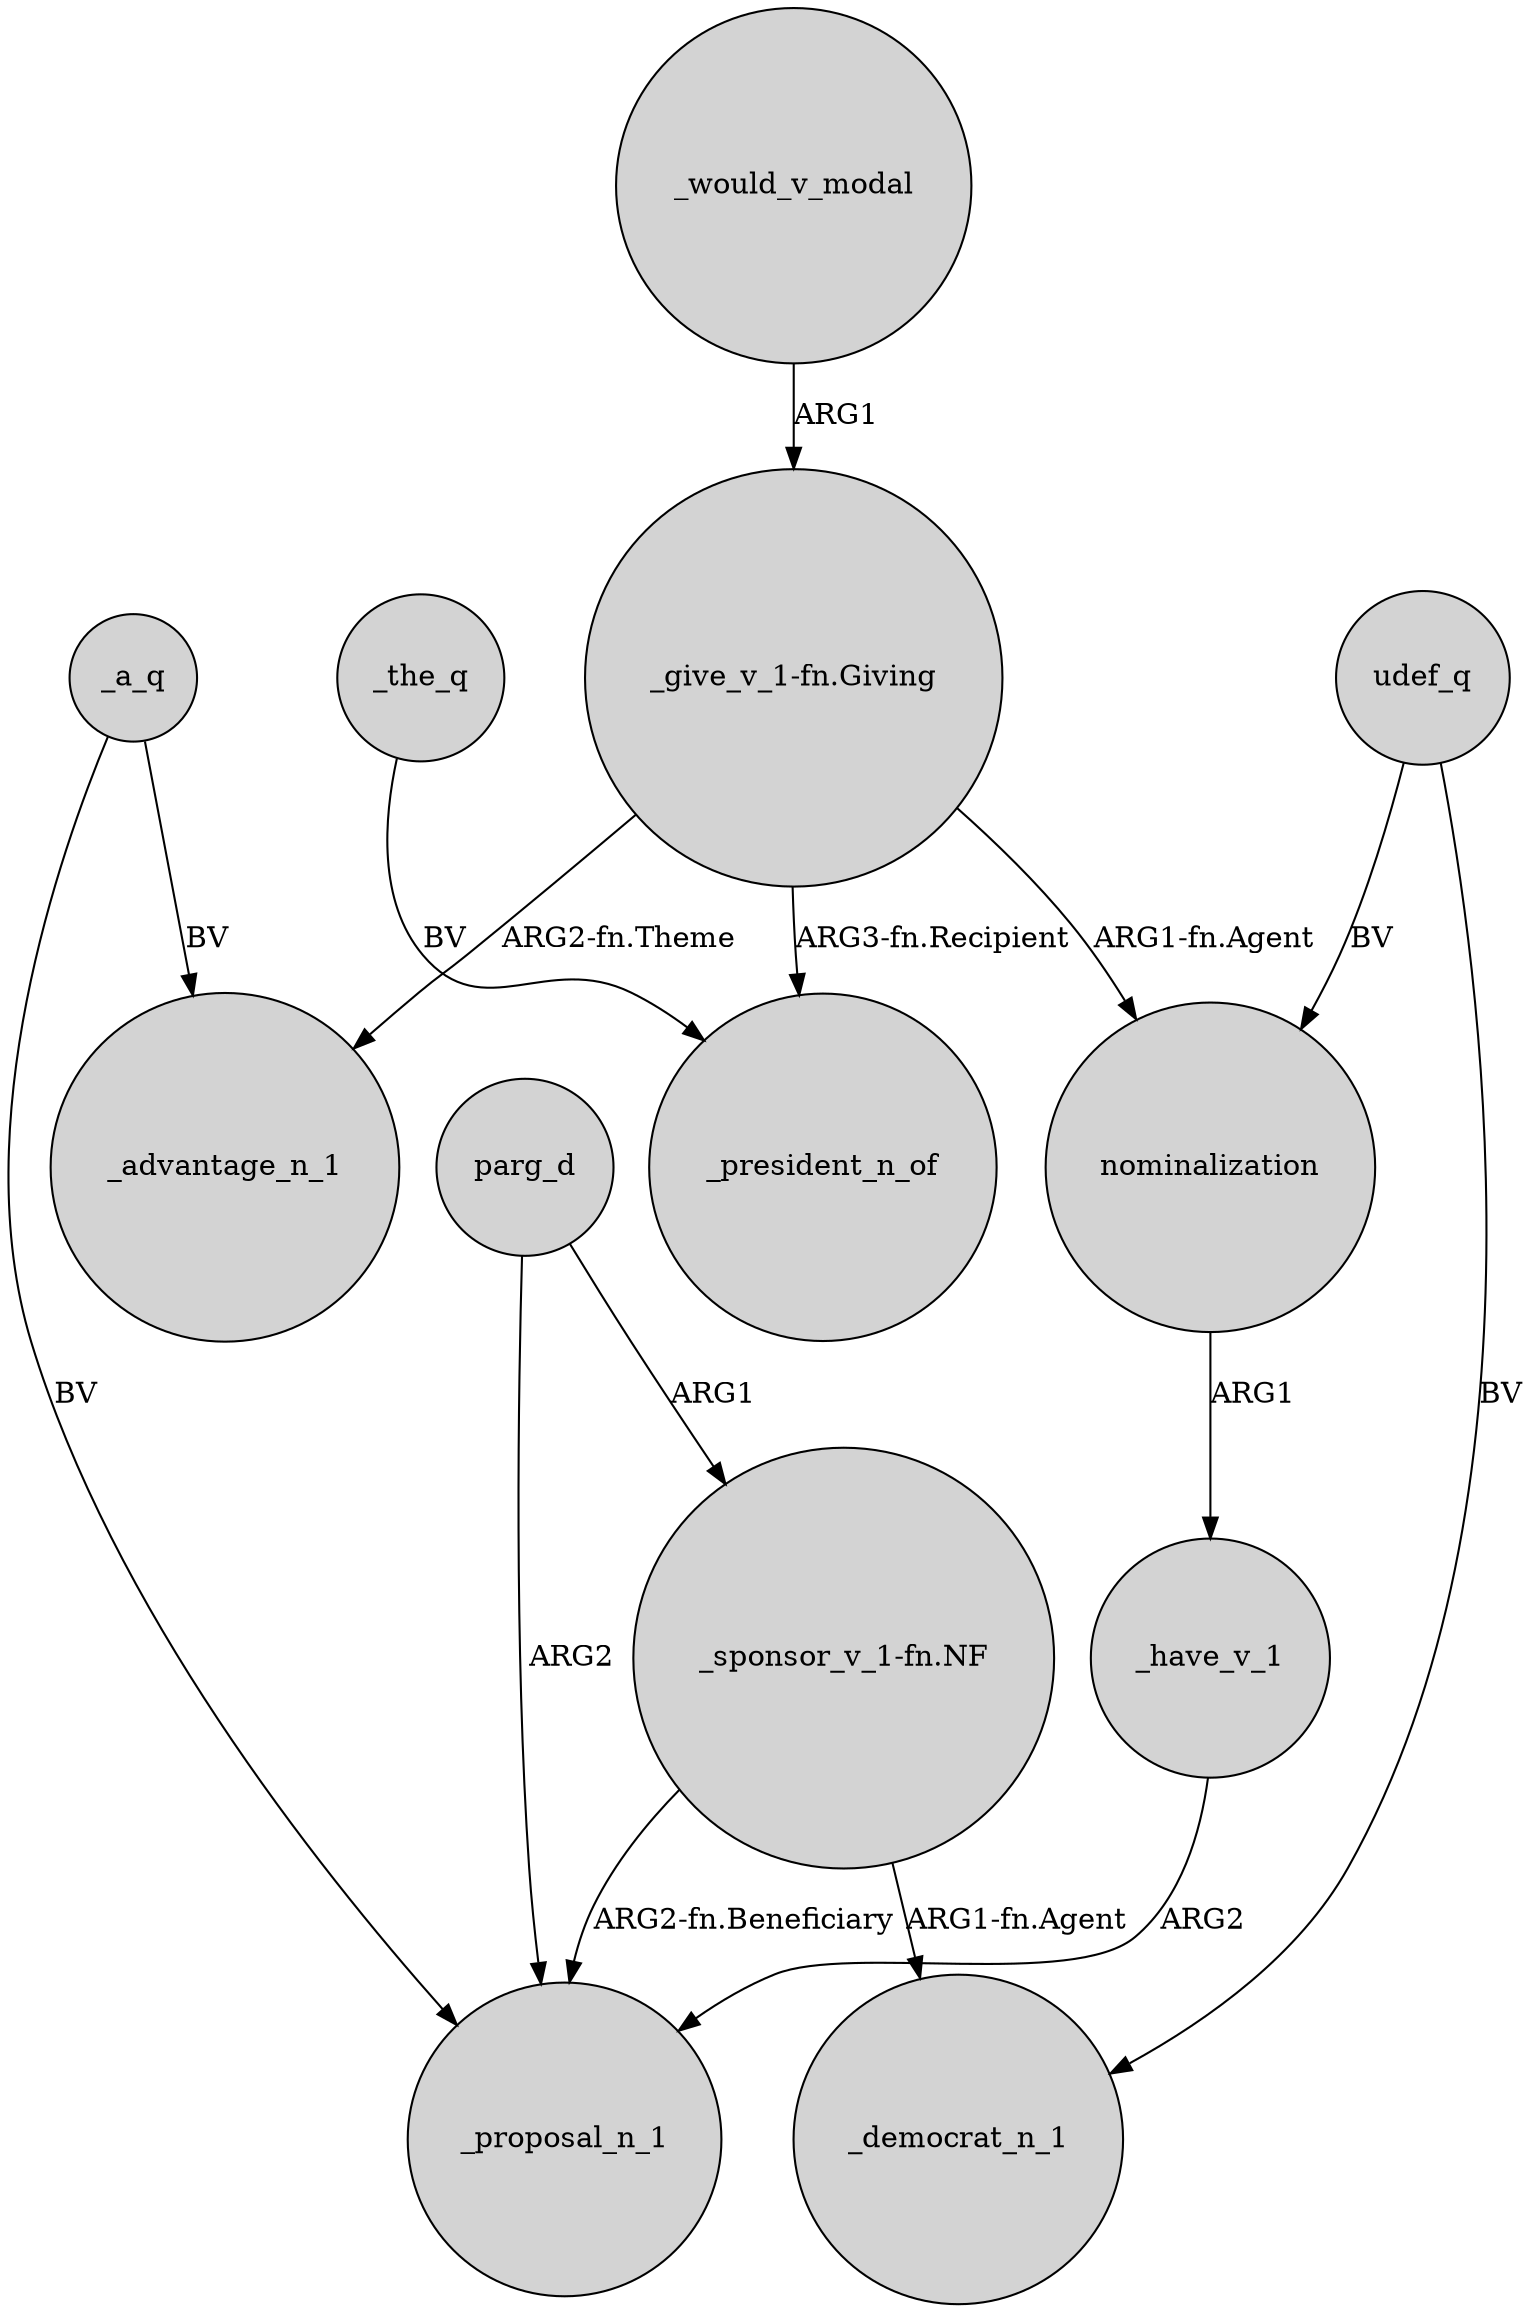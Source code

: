 digraph {
	node [shape=circle style=filled]
	_a_q -> _advantage_n_1 [label=BV]
	"_give_v_1-fn.Giving" -> nominalization [label="ARG1-fn.Agent"]
	_would_v_modal -> "_give_v_1-fn.Giving" [label=ARG1]
	"_give_v_1-fn.Giving" -> _president_n_of [label="ARG3-fn.Recipient"]
	nominalization -> _have_v_1 [label=ARG1]
	"_give_v_1-fn.Giving" -> _advantage_n_1 [label="ARG2-fn.Theme"]
	udef_q -> _democrat_n_1 [label=BV]
	parg_d -> "_sponsor_v_1-fn.NF" [label=ARG1]
	_the_q -> _president_n_of [label=BV]
	"_sponsor_v_1-fn.NF" -> _proposal_n_1 [label="ARG2-fn.Beneficiary"]
	udef_q -> nominalization [label=BV]
	parg_d -> _proposal_n_1 [label=ARG2]
	_a_q -> _proposal_n_1 [label=BV]
	_have_v_1 -> _proposal_n_1 [label=ARG2]
	"_sponsor_v_1-fn.NF" -> _democrat_n_1 [label="ARG1-fn.Agent"]
}
